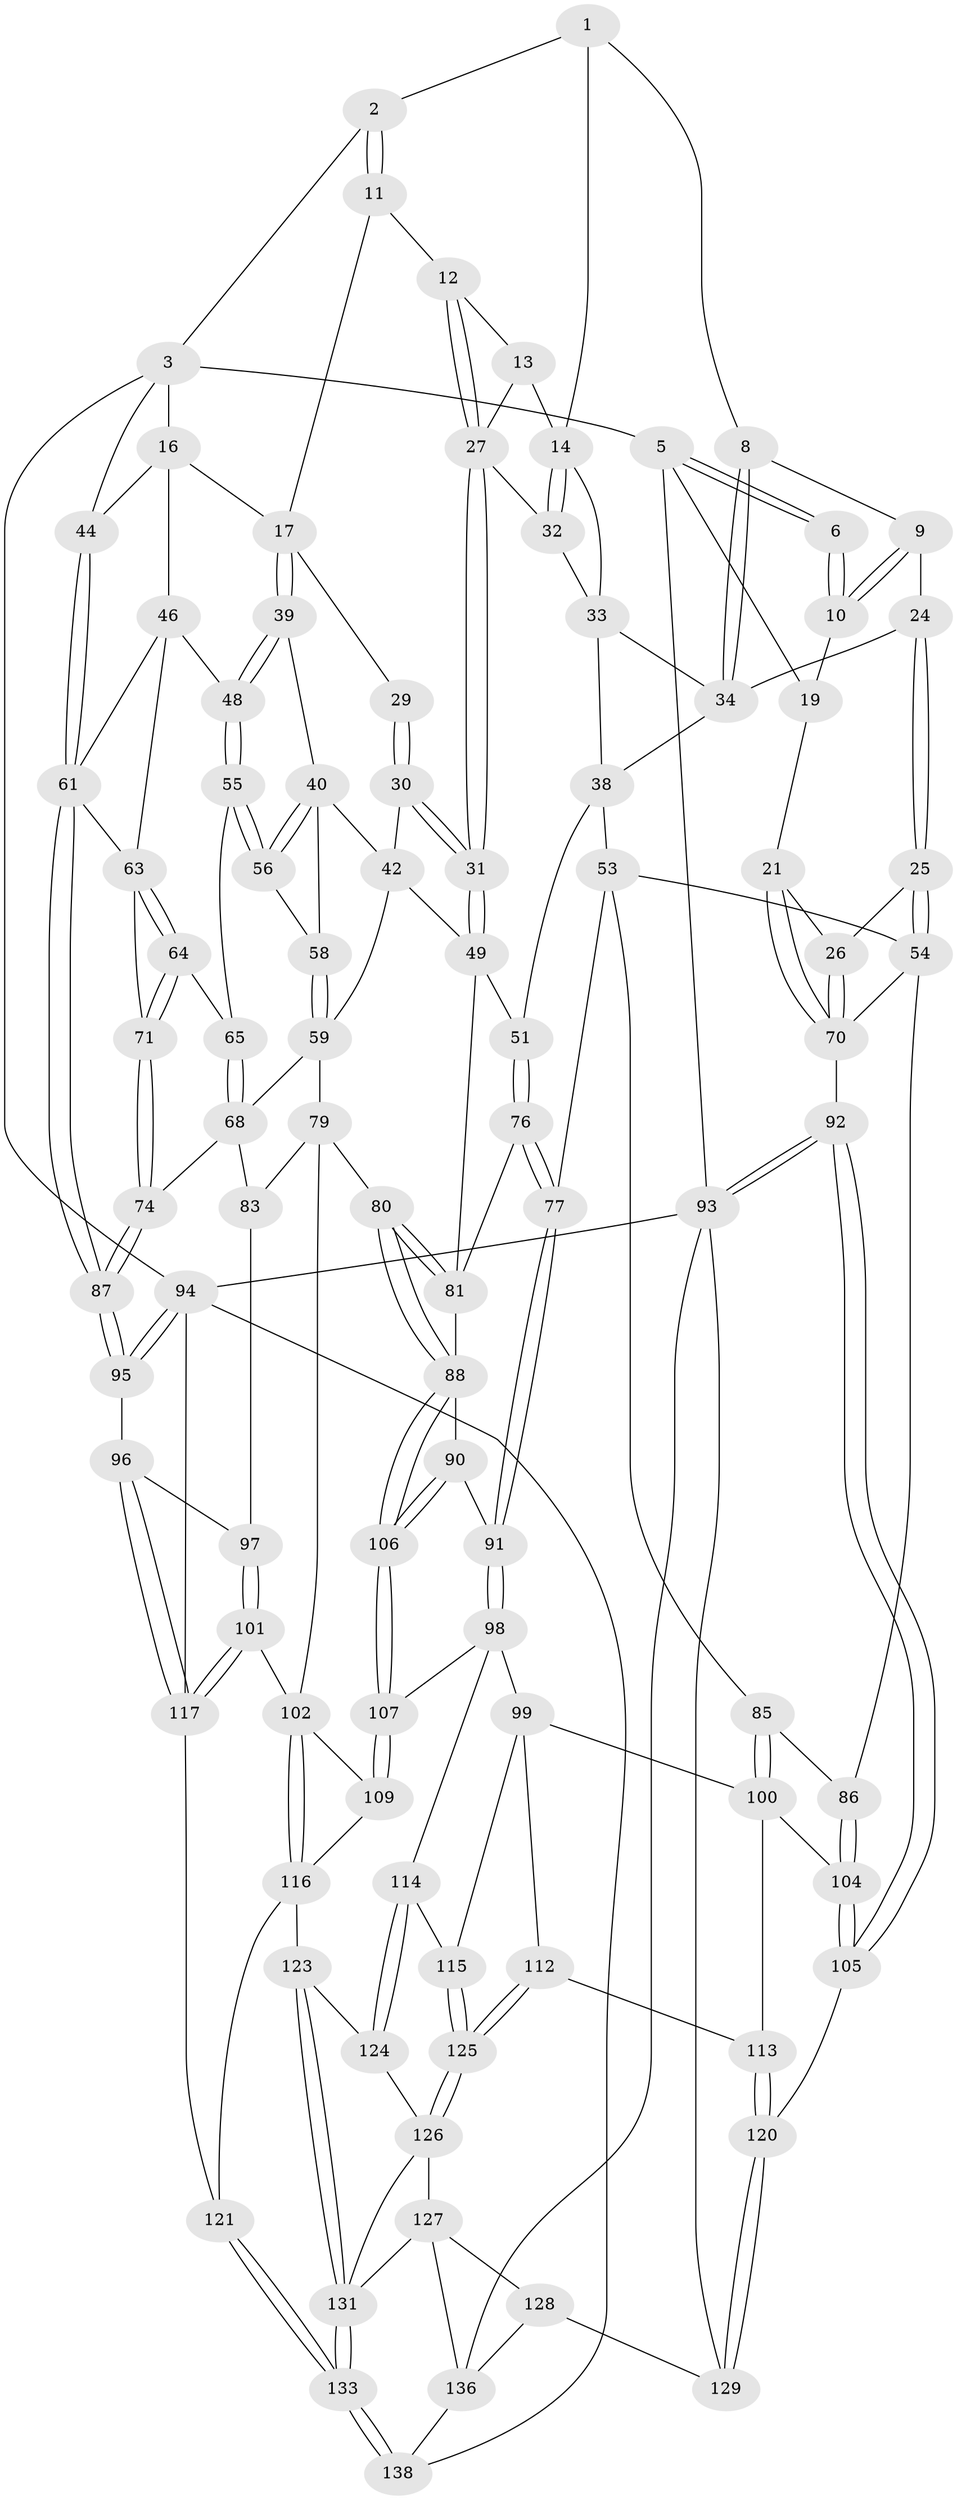 // original degree distribution, {3: 0.021739130434782608, 4: 0.2318840579710145, 5: 0.5144927536231884, 6: 0.2318840579710145}
// Generated by graph-tools (version 1.1) at 2025/11/02/27/25 16:11:58]
// undirected, 96 vertices, 221 edges
graph export_dot {
graph [start="1"]
  node [color=gray90,style=filled];
  1 [pos="+0.3839027190261648+0",super="+7"];
  2 [pos="+0.5767539480257482+0"];
  3 [pos="+0.89527106433732+0",super="+4"];
  5 [pos="+0+0"];
  6 [pos="+0.1909557951193604+0"];
  8 [pos="+0.2281031103389661+0.09415339828612175"];
  9 [pos="+0.21949328831830958+0.09318478384672428",super="+23"];
  10 [pos="+0.21036996259801685+0.07741238557993597"];
  11 [pos="+0.5944785299516027+0"];
  12 [pos="+0.5235453314781053+0.03285359800741011"];
  13 [pos="+0.45682984318650993+0.08845244603924693"];
  14 [pos="+0.4161714773136607+0.1017016788181883",super="+15"];
  16 [pos="+0.7821738649702417+0.11121654536008012",super="+45"];
  17 [pos="+0.7685274312732673+0.11292123470494186",super="+18"];
  19 [pos="+0.1412115740960544+0.08415055511668507",super="+20"];
  21 [pos="+0+0.1003596180614218",super="+22"];
  24 [pos="+0.11821982090735438+0.24010400853563796",super="+37"];
  25 [pos="+0.1119387957802549+0.24506117998240673"];
  26 [pos="+0.06447304223192657+0.22519269019721475"];
  27 [pos="+0.5005135857780058+0.2116901727428171",super="+28"];
  29 [pos="+0.6228855510536834+0.10800951596004597"];
  30 [pos="+0.5252538522679912+0.21565703226544122",super="+43"];
  31 [pos="+0.5127779500783338+0.22477528772812952"];
  32 [pos="+0.4414321126250313+0.19134283882298064"];
  33 [pos="+0.3544489774360772+0.11177498400662306",super="+35"];
  34 [pos="+0.30691929584924865+0.12651178995836684",super="+36"];
  38 [pos="+0.33025007596259787+0.2624875554023115",super="+52"];
  39 [pos="+0.7478576425481248+0.1913016088411147"];
  40 [pos="+0.6815718654358115+0.2270828332922865",super="+41"];
  42 [pos="+0.6660805430423459+0.2253720870865102",super="+57"];
  44 [pos="+1+0.06415859321511995"];
  46 [pos="+0.808484679860316+0.24726914908395614",super="+47"];
  48 [pos="+0.7827468885205205+0.24426287211628112"];
  49 [pos="+0.5191755773310602+0.2995821257932143",super="+50"];
  51 [pos="+0.334359121612159+0.29221574354094476"];
  53 [pos="+0.16665661900565504+0.3355538251887075",super="+78"];
  54 [pos="+0.16234919978037005+0.3348031305328282",super="+72"];
  55 [pos="+0.72872835204077+0.2922758340569389",super="+66"];
  56 [pos="+0.7180841435518611+0.28135009071772754",super="+60"];
  58 [pos="+0.6625405887479611+0.2925202924692764"];
  59 [pos="+0.6261573228183067+0.35191161231614204",super="+69"];
  61 [pos="+1+0.3522383804335117",super="+62"];
  63 [pos="+0.803962792750469+0.30409289366575804",super="+67"];
  64 [pos="+0.741284564038003+0.33738060268566994"];
  65 [pos="+0.7314225494938047+0.33360115273146745"];
  68 [pos="+0.6961842987006498+0.3535943761165944",super="+75"];
  70 [pos="+0+0.15203629933271298",super="+73"];
  71 [pos="+0.7912543039290111+0.40326349111306037"];
  74 [pos="+0.8079271928004816+0.4522183099253597"];
  76 [pos="+0.34625755509208456+0.45247513898564234"];
  77 [pos="+0.3387357745372733+0.465565096649822"];
  79 [pos="+0.6447571382769902+0.4999889037772649",super="+84"];
  80 [pos="+0.5904247798510924+0.5126814447671406"];
  81 [pos="+0.4887947188135206+0.37160633894226697",super="+82"];
  83 [pos="+0.7735842843352799+0.4810645090815922"];
  85 [pos="+0.14790852194235676+0.5357069361857072"];
  86 [pos="+0.09024757861291538+0.4841209934458166"];
  87 [pos="+1+0.4104633386299317"];
  88 [pos="+0.5530762426231127+0.5425596967625018",super="+89"];
  90 [pos="+0.4860724614799455+0.5350677960546365"];
  91 [pos="+0.3567437346156767+0.5199483066574363"];
  92 [pos="+0+0.7062674862386994"];
  93 [pos="+0+1",super="+134"];
  94 [pos="+1+1",super="+118"];
  95 [pos="+1+0.4145248712355919"];
  96 [pos="+0.8653852743354994+0.6311305986802597"];
  97 [pos="+0.7900020862147572+0.5142887764032362"];
  98 [pos="+0.33837915043393246+0.5862664872061616",super="+108"];
  99 [pos="+0.3183092223774374+0.606155943672861",super="+111"];
  100 [pos="+0.15838971115932943+0.566440671097022",super="+110"];
  101 [pos="+0.7666201913228081+0.6737007699076469"];
  102 [pos="+0.7459559475345386+0.666494697377273",super="+103"];
  104 [pos="+0.021945448545810486+0.6689123266242507"];
  105 [pos="+0+0.7188424580454409"];
  106 [pos="+0.5384626464863274+0.5551546520516583"];
  107 [pos="+0.5145784886415843+0.6822989233116445"];
  109 [pos="+0.6121085298269326+0.6699124233242086"];
  112 [pos="+0.2742107647146777+0.7166052641097156"];
  113 [pos="+0.14186098854107965+0.6597736199100175"];
  114 [pos="+0.5043260462753587+0.7262664086813948"];
  115 [pos="+0.42448613070318314+0.7305862208445705"];
  116 [pos="+0.6772376670448+0.7230620753285307",super="+122"];
  117 [pos="+0.8331656058889053+0.7035979714057222",super="+119"];
  120 [pos="+0.11884817423000983+0.8326173614879283"];
  121 [pos="+0.6665019977058289+0.8139758328012109"];
  123 [pos="+0.6213061796042151+0.793583261646064"];
  124 [pos="+0.50663910660807+0.7331776757265005"];
  125 [pos="+0.28768664864897864+0.7724237022403315"];
  126 [pos="+0.280128976959151+0.8010364923363074",super="+130"];
  127 [pos="+0.23712490456202542+0.8494108765054338",super="+135"];
  128 [pos="+0.1987173709680242+0.865384553253594"];
  129 [pos="+0.14140385366727826+0.8623855785560551"];
  131 [pos="+0.5286261576938769+0.9819305844112227",super="+132"];
  133 [pos="+0.6015268124965457+1"];
  136 [pos="+0.2921490652666559+1",super="+137"];
  138 [pos="+0.6095343314813838+1"];
  1 -- 2;
  1 -- 8;
  1 -- 14;
  2 -- 3;
  2 -- 11;
  2 -- 11;
  3 -- 16;
  3 -- 44;
  3 -- 5;
  3 -- 94;
  5 -- 6;
  5 -- 6;
  5 -- 93;
  5 -- 19;
  6 -- 10;
  6 -- 10;
  8 -- 9;
  8 -- 34;
  8 -- 34;
  9 -- 10;
  9 -- 10;
  9 -- 24 [weight=2];
  10 -- 19;
  11 -- 12;
  11 -- 17;
  12 -- 13;
  12 -- 27;
  12 -- 27;
  13 -- 14;
  13 -- 27;
  14 -- 32;
  14 -- 32;
  14 -- 33;
  16 -- 17;
  16 -- 44;
  16 -- 46;
  17 -- 39;
  17 -- 39;
  17 -- 29;
  19 -- 21;
  21 -- 70;
  21 -- 70;
  21 -- 26;
  24 -- 25;
  24 -- 25;
  24 -- 34;
  25 -- 26;
  25 -- 54;
  25 -- 54;
  26 -- 70;
  26 -- 70;
  27 -- 31;
  27 -- 31;
  27 -- 32;
  29 -- 30 [weight=2];
  29 -- 30;
  30 -- 31;
  30 -- 31;
  30 -- 42;
  31 -- 49;
  31 -- 49;
  32 -- 33;
  33 -- 34;
  33 -- 38;
  34 -- 38;
  38 -- 51;
  38 -- 53;
  39 -- 40;
  39 -- 48;
  39 -- 48;
  40 -- 56;
  40 -- 56;
  40 -- 42;
  40 -- 58;
  42 -- 49;
  42 -- 59;
  44 -- 61;
  44 -- 61;
  46 -- 61;
  46 -- 48;
  46 -- 63;
  48 -- 55;
  48 -- 55;
  49 -- 81;
  49 -- 51;
  51 -- 76;
  51 -- 76;
  53 -- 54;
  53 -- 85;
  53 -- 77;
  54 -- 70;
  54 -- 86;
  55 -- 56 [weight=2];
  55 -- 56;
  55 -- 65;
  56 -- 58;
  58 -- 59;
  58 -- 59;
  59 -- 68;
  59 -- 79;
  61 -- 87;
  61 -- 87;
  61 -- 63;
  63 -- 64;
  63 -- 64;
  63 -- 71;
  64 -- 65;
  64 -- 71;
  64 -- 71;
  65 -- 68;
  65 -- 68;
  68 -- 74;
  68 -- 83;
  70 -- 92;
  71 -- 74;
  71 -- 74;
  74 -- 87;
  74 -- 87;
  76 -- 77;
  76 -- 77;
  76 -- 81;
  77 -- 91;
  77 -- 91;
  79 -- 80;
  79 -- 83;
  79 -- 102;
  80 -- 81;
  80 -- 81;
  80 -- 88;
  80 -- 88;
  81 -- 88;
  83 -- 97;
  85 -- 86;
  85 -- 100;
  85 -- 100;
  86 -- 104;
  86 -- 104;
  87 -- 95;
  87 -- 95;
  88 -- 106;
  88 -- 106;
  88 -- 90;
  90 -- 91;
  90 -- 106;
  90 -- 106;
  91 -- 98;
  91 -- 98;
  92 -- 93;
  92 -- 93;
  92 -- 105;
  92 -- 105;
  93 -- 94;
  93 -- 136;
  93 -- 129;
  94 -- 95;
  94 -- 95;
  94 -- 138;
  94 -- 117;
  95 -- 96;
  96 -- 97;
  96 -- 117;
  96 -- 117;
  97 -- 101;
  97 -- 101;
  98 -- 99;
  98 -- 107;
  98 -- 114;
  99 -- 100;
  99 -- 112;
  99 -- 115;
  100 -- 104;
  100 -- 113;
  101 -- 102;
  101 -- 117;
  101 -- 117;
  102 -- 116;
  102 -- 116;
  102 -- 109;
  104 -- 105;
  104 -- 105;
  105 -- 120;
  106 -- 107;
  106 -- 107;
  107 -- 109;
  107 -- 109;
  109 -- 116;
  112 -- 113;
  112 -- 125;
  112 -- 125;
  113 -- 120;
  113 -- 120;
  114 -- 115;
  114 -- 124;
  114 -- 124;
  115 -- 125;
  115 -- 125;
  116 -- 121;
  116 -- 123;
  117 -- 121;
  120 -- 129;
  120 -- 129;
  121 -- 133;
  121 -- 133;
  123 -- 124;
  123 -- 131;
  123 -- 131;
  124 -- 126;
  125 -- 126;
  125 -- 126;
  126 -- 127;
  126 -- 131;
  127 -- 128;
  127 -- 136;
  127 -- 131;
  128 -- 129;
  128 -- 136;
  131 -- 133;
  131 -- 133;
  133 -- 138;
  133 -- 138;
  136 -- 138;
}
